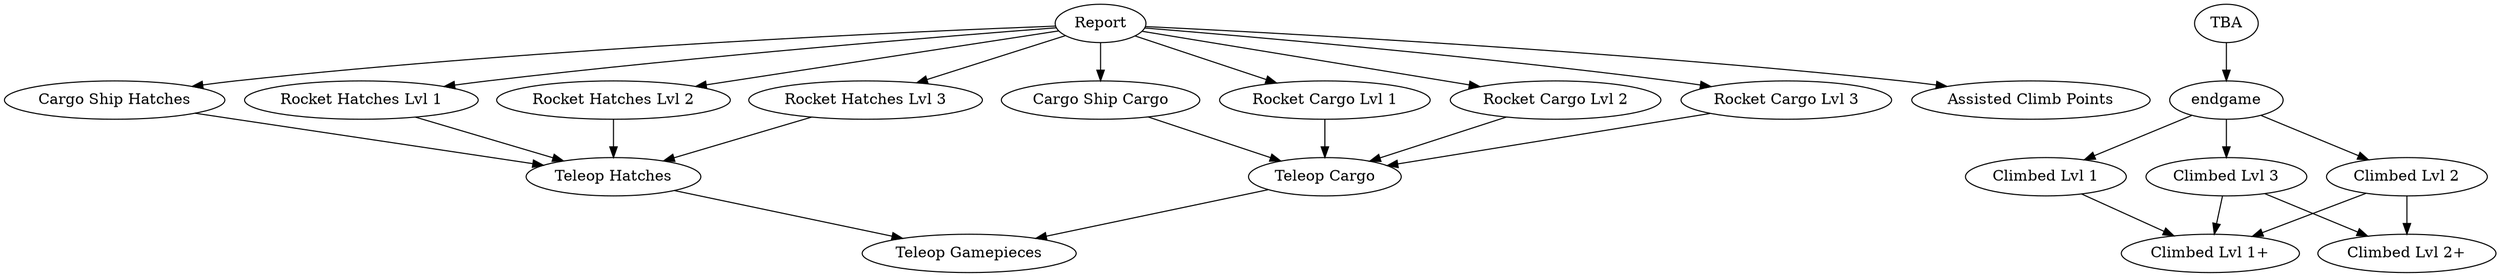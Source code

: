 digraph schema {
    "Report" -> "Cargo Ship Hatches"
    "Report" -> "Cargo Ship Cargo"
    "Report" -> "Rocket Hatches Lvl 1"
    "Report" -> "Rocket Cargo Lvl 1"
    "Report" -> "Rocket Hatches Lvl 2"
    "Report" -> "Rocket Cargo Lvl 2"
    "Report" -> "Rocket Hatches Lvl 3"
    "Report" -> "Rocket Cargo Lvl 3"
    "TBA" -> "endgame"
    "endgame" -> "Climbed Lvl 1"
    "endgame" -> "Climbed Lvl 2"
    "endgame" -> "Climbed Lvl 3"
    "Climbed Lvl 1" -> "Climbed Lvl 1+"
    "Climbed Lvl 2" -> "Climbed Lvl 1+"
    "Climbed Lvl 3" -> "Climbed Lvl 1+"
    "Climbed Lvl 2" -> "Climbed Lvl 2+"
    "Climbed Lvl 3" -> "Climbed Lvl 2+"
    "Report" -> "Assisted Climb Points"
    "Rocket Hatches Lvl 1" -> "Teleop Hatches"
    "Rocket Hatches Lvl 2" -> "Teleop Hatches"
    "Rocket Hatches Lvl 3" -> "Teleop Hatches"
    "Cargo Ship Hatches" -> "Teleop Hatches"
    "Rocket Cargo Lvl 1" -> "Teleop Cargo"
    "Rocket Cargo Lvl 2" -> "Teleop Cargo"
    "Rocket Cargo Lvl 3" -> "Teleop Cargo"
    "Cargo Ship Cargo" -> "Teleop Cargo"
    "Teleop Hatches" -> "Teleop Gamepieces"
    "Teleop Cargo" -> "Teleop Gamepieces"
}
